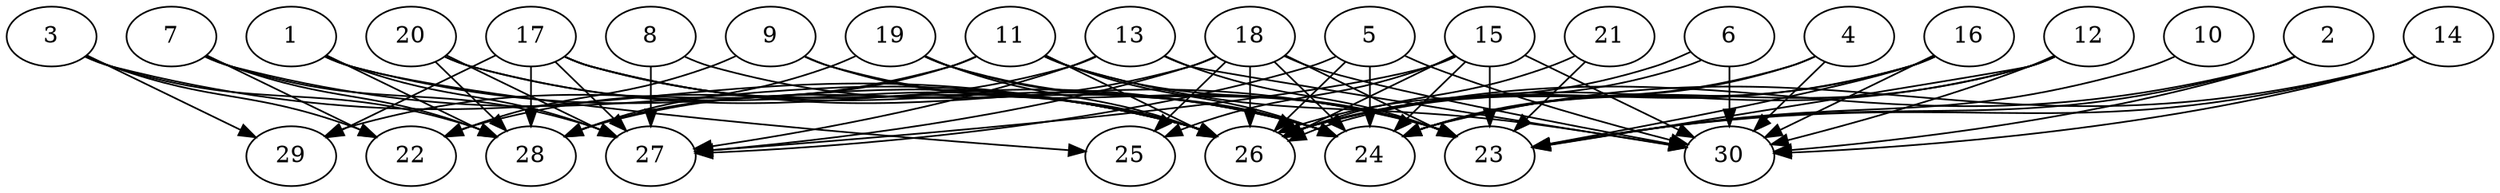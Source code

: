 // DAG automatically generated by daggen at Thu Oct  3 14:04:19 2019
// ./daggen --dot -n 30 --ccr 0.4 --fat 0.9 --regular 0.9 --density 0.9 --mindata 5242880 --maxdata 52428800 
digraph G {
  1 [size="45859840", alpha="0.12", expect_size="18343936"] 
  1 -> 25 [size ="18343936"]
  1 -> 26 [size ="18343936"]
  1 -> 27 [size ="18343936"]
  1 -> 28 [size ="18343936"]
  2 [size="41940480", alpha="0.12", expect_size="16776192"] 
  2 -> 23 [size ="16776192"]
  2 -> 26 [size ="16776192"]
  2 -> 30 [size ="16776192"]
  3 [size="129287680", alpha="0.03", expect_size="51715072"] 
  3 -> 22 [size ="51715072"]
  3 -> 26 [size ="51715072"]
  3 -> 28 [size ="51715072"]
  3 -> 29 [size ="51715072"]
  4 [size="93025280", alpha="0.08", expect_size="37210112"] 
  4 -> 24 [size ="37210112"]
  4 -> 26 [size ="37210112"]
  4 -> 30 [size ="37210112"]
  5 [size="32064000", alpha="0.17", expect_size="12825600"] 
  5 -> 24 [size ="12825600"]
  5 -> 26 [size ="12825600"]
  5 -> 27 [size ="12825600"]
  5 -> 30 [size ="12825600"]
  6 [size="35763200", alpha="0.06", expect_size="14305280"] 
  6 -> 26 [size ="14305280"]
  6 -> 26 [size ="14305280"]
  6 -> 30 [size ="14305280"]
  7 [size="68710400", alpha="0.09", expect_size="27484160"] 
  7 -> 22 [size ="27484160"]
  7 -> 26 [size ="27484160"]
  7 -> 27 [size ="27484160"]
  7 -> 28 [size ="27484160"]
  8 [size="109337600", alpha="0.07", expect_size="43735040"] 
  8 -> 24 [size ="43735040"]
  8 -> 27 [size ="43735040"]
  9 [size="129687040", alpha="0.12", expect_size="51874816"] 
  9 -> 22 [size ="51874816"]
  9 -> 23 [size ="51874816"]
  9 -> 26 [size ="51874816"]
  10 [size="106682880", alpha="0.05", expect_size="42673152"] 
  10 -> 23 [size ="42673152"]
  11 [size="69601280", alpha="0.02", expect_size="27840512"] 
  11 -> 23 [size ="27840512"]
  11 -> 24 [size ="27840512"]
  11 -> 26 [size ="27840512"]
  11 -> 28 [size ="27840512"]
  11 -> 29 [size ="27840512"]
  11 -> 30 [size ="27840512"]
  12 [size="24099840", alpha="0.10", expect_size="9639936"] 
  12 -> 23 [size ="9639936"]
  12 -> 24 [size ="9639936"]
  12 -> 26 [size ="9639936"]
  12 -> 30 [size ="9639936"]
  13 [size="96135680", alpha="0.06", expect_size="38454272"] 
  13 -> 22 [size ="38454272"]
  13 -> 23 [size ="38454272"]
  13 -> 27 [size ="38454272"]
  13 -> 30 [size ="38454272"]
  14 [size="116523520", alpha="0.10", expect_size="46609408"] 
  14 -> 23 [size ="46609408"]
  14 -> 24 [size ="46609408"]
  14 -> 30 [size ="46609408"]
  15 [size="48158720", alpha="0.05", expect_size="19263488"] 
  15 -> 23 [size ="19263488"]
  15 -> 24 [size ="19263488"]
  15 -> 25 [size ="19263488"]
  15 -> 26 [size ="19263488"]
  15 -> 27 [size ="19263488"]
  15 -> 30 [size ="19263488"]
  16 [size="29826560", alpha="0.08", expect_size="11930624"] 
  16 -> 23 [size ="11930624"]
  16 -> 24 [size ="11930624"]
  16 -> 26 [size ="11930624"]
  16 -> 30 [size ="11930624"]
  17 [size="67036160", alpha="0.08", expect_size="26814464"] 
  17 -> 23 [size ="26814464"]
  17 -> 24 [size ="26814464"]
  17 -> 26 [size ="26814464"]
  17 -> 27 [size ="26814464"]
  17 -> 28 [size ="26814464"]
  17 -> 29 [size ="26814464"]
  18 [size="120061440", alpha="0.03", expect_size="48024576"] 
  18 -> 23 [size ="48024576"]
  18 -> 24 [size ="48024576"]
  18 -> 25 [size ="48024576"]
  18 -> 26 [size ="48024576"]
  18 -> 27 [size ="48024576"]
  18 -> 28 [size ="48024576"]
  18 -> 30 [size ="48024576"]
  19 [size="45562880", alpha="0.16", expect_size="18225152"] 
  19 -> 23 [size ="18225152"]
  19 -> 24 [size ="18225152"]
  19 -> 26 [size ="18225152"]
  19 -> 28 [size ="18225152"]
  20 [size="117895680", alpha="0.03", expect_size="47158272"] 
  20 -> 24 [size ="47158272"]
  20 -> 26 [size ="47158272"]
  20 -> 27 [size ="47158272"]
  20 -> 28 [size ="47158272"]
  21 [size="27361280", alpha="0.16", expect_size="10944512"] 
  21 -> 23 [size ="10944512"]
  21 -> 26 [size ="10944512"]
  22 [size="38863360", alpha="0.13", expect_size="15545344"] 
  23 [size="98053120", alpha="0.10", expect_size="39221248"] 
  24 [size="13250560", alpha="0.01", expect_size="5300224"] 
  25 [size="73172480", alpha="0.15", expect_size="29268992"] 
  26 [size="101337600", alpha="0.13", expect_size="40535040"] 
  27 [size="32995840", alpha="0.00", expect_size="13198336"] 
  28 [size="80691200", alpha="0.04", expect_size="32276480"] 
  29 [size="97561600", alpha="0.07", expect_size="39024640"] 
  30 [size="72115200", alpha="0.07", expect_size="28846080"] 
}
